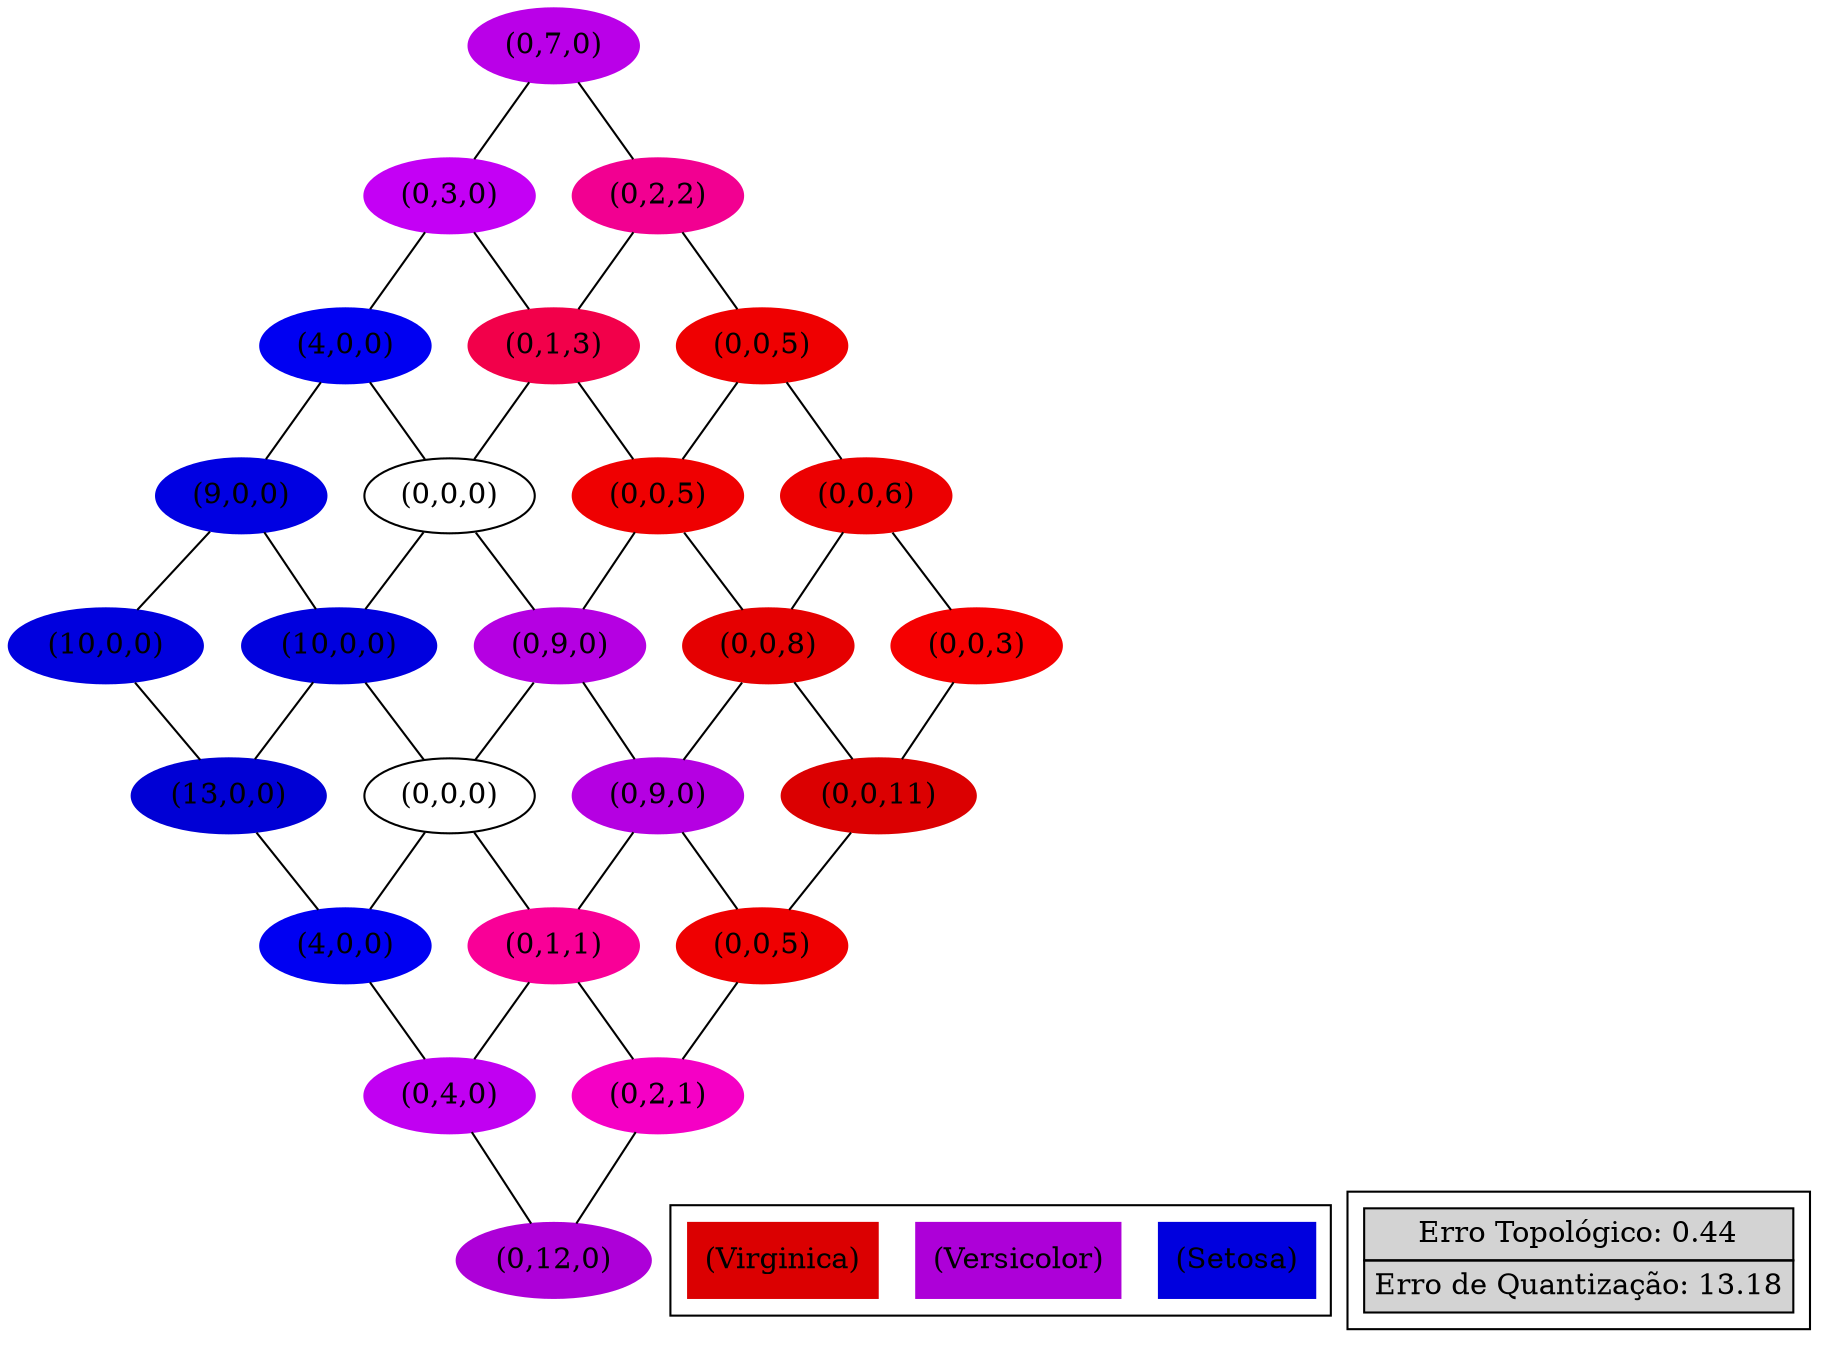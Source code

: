 //ErroQ:13,189823 MedidaF:0,491557 ErroT:0,440000
 /* -- Parâmetros --
Viz:4
r:5
s:5
quantIteracoes:1000
seed:1456194850931
Arquivo de cores:iris2.cores */
graph {
node [style=filled, fontcolor=black];
rankdir="BT";

"0,0"[label="(0,12,0)",color="0.8 1 0.846 "];
"0,1"[label="(0,4,0)",color="0.8 1 0.947 "];
"0,2"[label="(4,0,0)",color="0.666 1 0.947 "];
"0,3"[label="(13,0,0)",color="0.666 1 0.834 "];
"0,4"[label="(10,0,0)",color="0.666 1 0.871 "];
"1,0"[label="(0,2,1)",color="0.866 1 0.96 "];
"1,1"[label="(0,1,1)",color="0.899 1 0.974 "];
"1,2"[label="(0,0,0)",fillcolor="0 0 100 "];
"1,3"[label="(10,0,0)",color="0.666 1 0.871 "];
"1,4"[label="(9,0,0)",color="0.666 1 0.884 "];
"2,0"[label="(0,0,5)",color="0.999 1 0.934 "];
"2,1"[label="(0,9,0)",color="0.8 1 0.884 "];
"2,2"[label="(0,9,0)",color="0.8 1 0.884 "];
"2,3"[label="(0,0,0)",fillcolor="0 0 100 "];
"2,4"[label="(4,0,0)",color="0.666 1 0.947 "];
"3,0"[label="(0,0,11)",color="0.999 1 0.859 "];
"3,1"[label="(0,0,8)",color="0.999 1 0.896 "];
"3,2"[label="(0,0,5)",color="0.999 1 0.934 "];
"3,3"[label="(0,1,3)",color="0.949 1 0.947 "];
"3,4"[label="(0,3,0)",color="0.8 1 0.96 "];
"4,0"[label="(0,0,3)",color="0.999 1 0.96 "];
"4,1"[label="(0,0,6)",color="0.999 1 0.922 "];
"4,2"[label="(0,0,5)",color="0.999 1 0.934 "];
"4,3"[label="(0,2,2)",color="0.9 1 0.947 "];
"4,4"[label="(0,7,0)",color="0.8 1 0.909 "];

"0,0"  -- {"1,0" ; "0,1" };
"0,1"  -- {"1,1" ; "0,2" ; };
"0,2"  -- {"1,2" ; "0,3" ; };
"0,3"  -- {"1,3" ; "0,4" ; };
"0,4"  -- {"1,4" ; };
"1,0"  -- {"2,0" ; "1,1" ; };
"1,1"  -- {"2,1" ; "1,2" ; };
"1,2"  -- {"2,2" ; "1,3" ; };
"1,3"  -- {"2,3" ; "1,4" ; };
"1,4"  -- {"2,4" ; };
"2,0"  -- {"3,0" ; "2,1" ; };
"2,1"  -- {"3,1" ; "2,2" ; };
"2,2"  -- {"3,2" ; "2,3" ; };
"2,3"  -- {"3,3" ; "2,4" ; };
"2,4"  -- {"3,4" ; };
"3,0"  -- {"4,0" ; "3,1" ; };
"3,1"  -- {"4,1" ; "3,2" ; };
"3,2"  -- {"4,2" ; "3,3" ; };
"3,3"  -- {"4,3" ; "3,4" ; };
"3,4"  -- {"4,4" ; };
"4,0"  -- {"4,1" ; };
"4,1"  -- {"4,2" ; };
"4,2"  -- {"4,3" ; };
"4,3"  -- {"4,4" ; };


subgraph cluster_0 { 
	label="";
	node [shape=record]; //para deixar o nó quadrado ou --> shape=circle
	a[label="(Setosa)",color="0.666 1 0.871 "];
	b[label="(Versicolor)",color="0.8 1 0.846 "];
	c[label="(Virginica)",color="0.999 1 0.859 "];
}


subgraph cluster_1 { 
	label="";
	{ rank = sink;
	 Legend [shape=none, margin=0, label=<	
	<TABLE ALIGN="LEFT" BORDER="0" CELLBORDER="1" CELLSPACING="0" CELLPADDING="4">
	<TR>	
	<TD>Erro Topológico: 0.44</TD>
	</TR>
	<TR>
	<TD>Erro de Quantização: 13.18</TD>
	</TR>
	</TABLE>
	>];
	}
}


}

